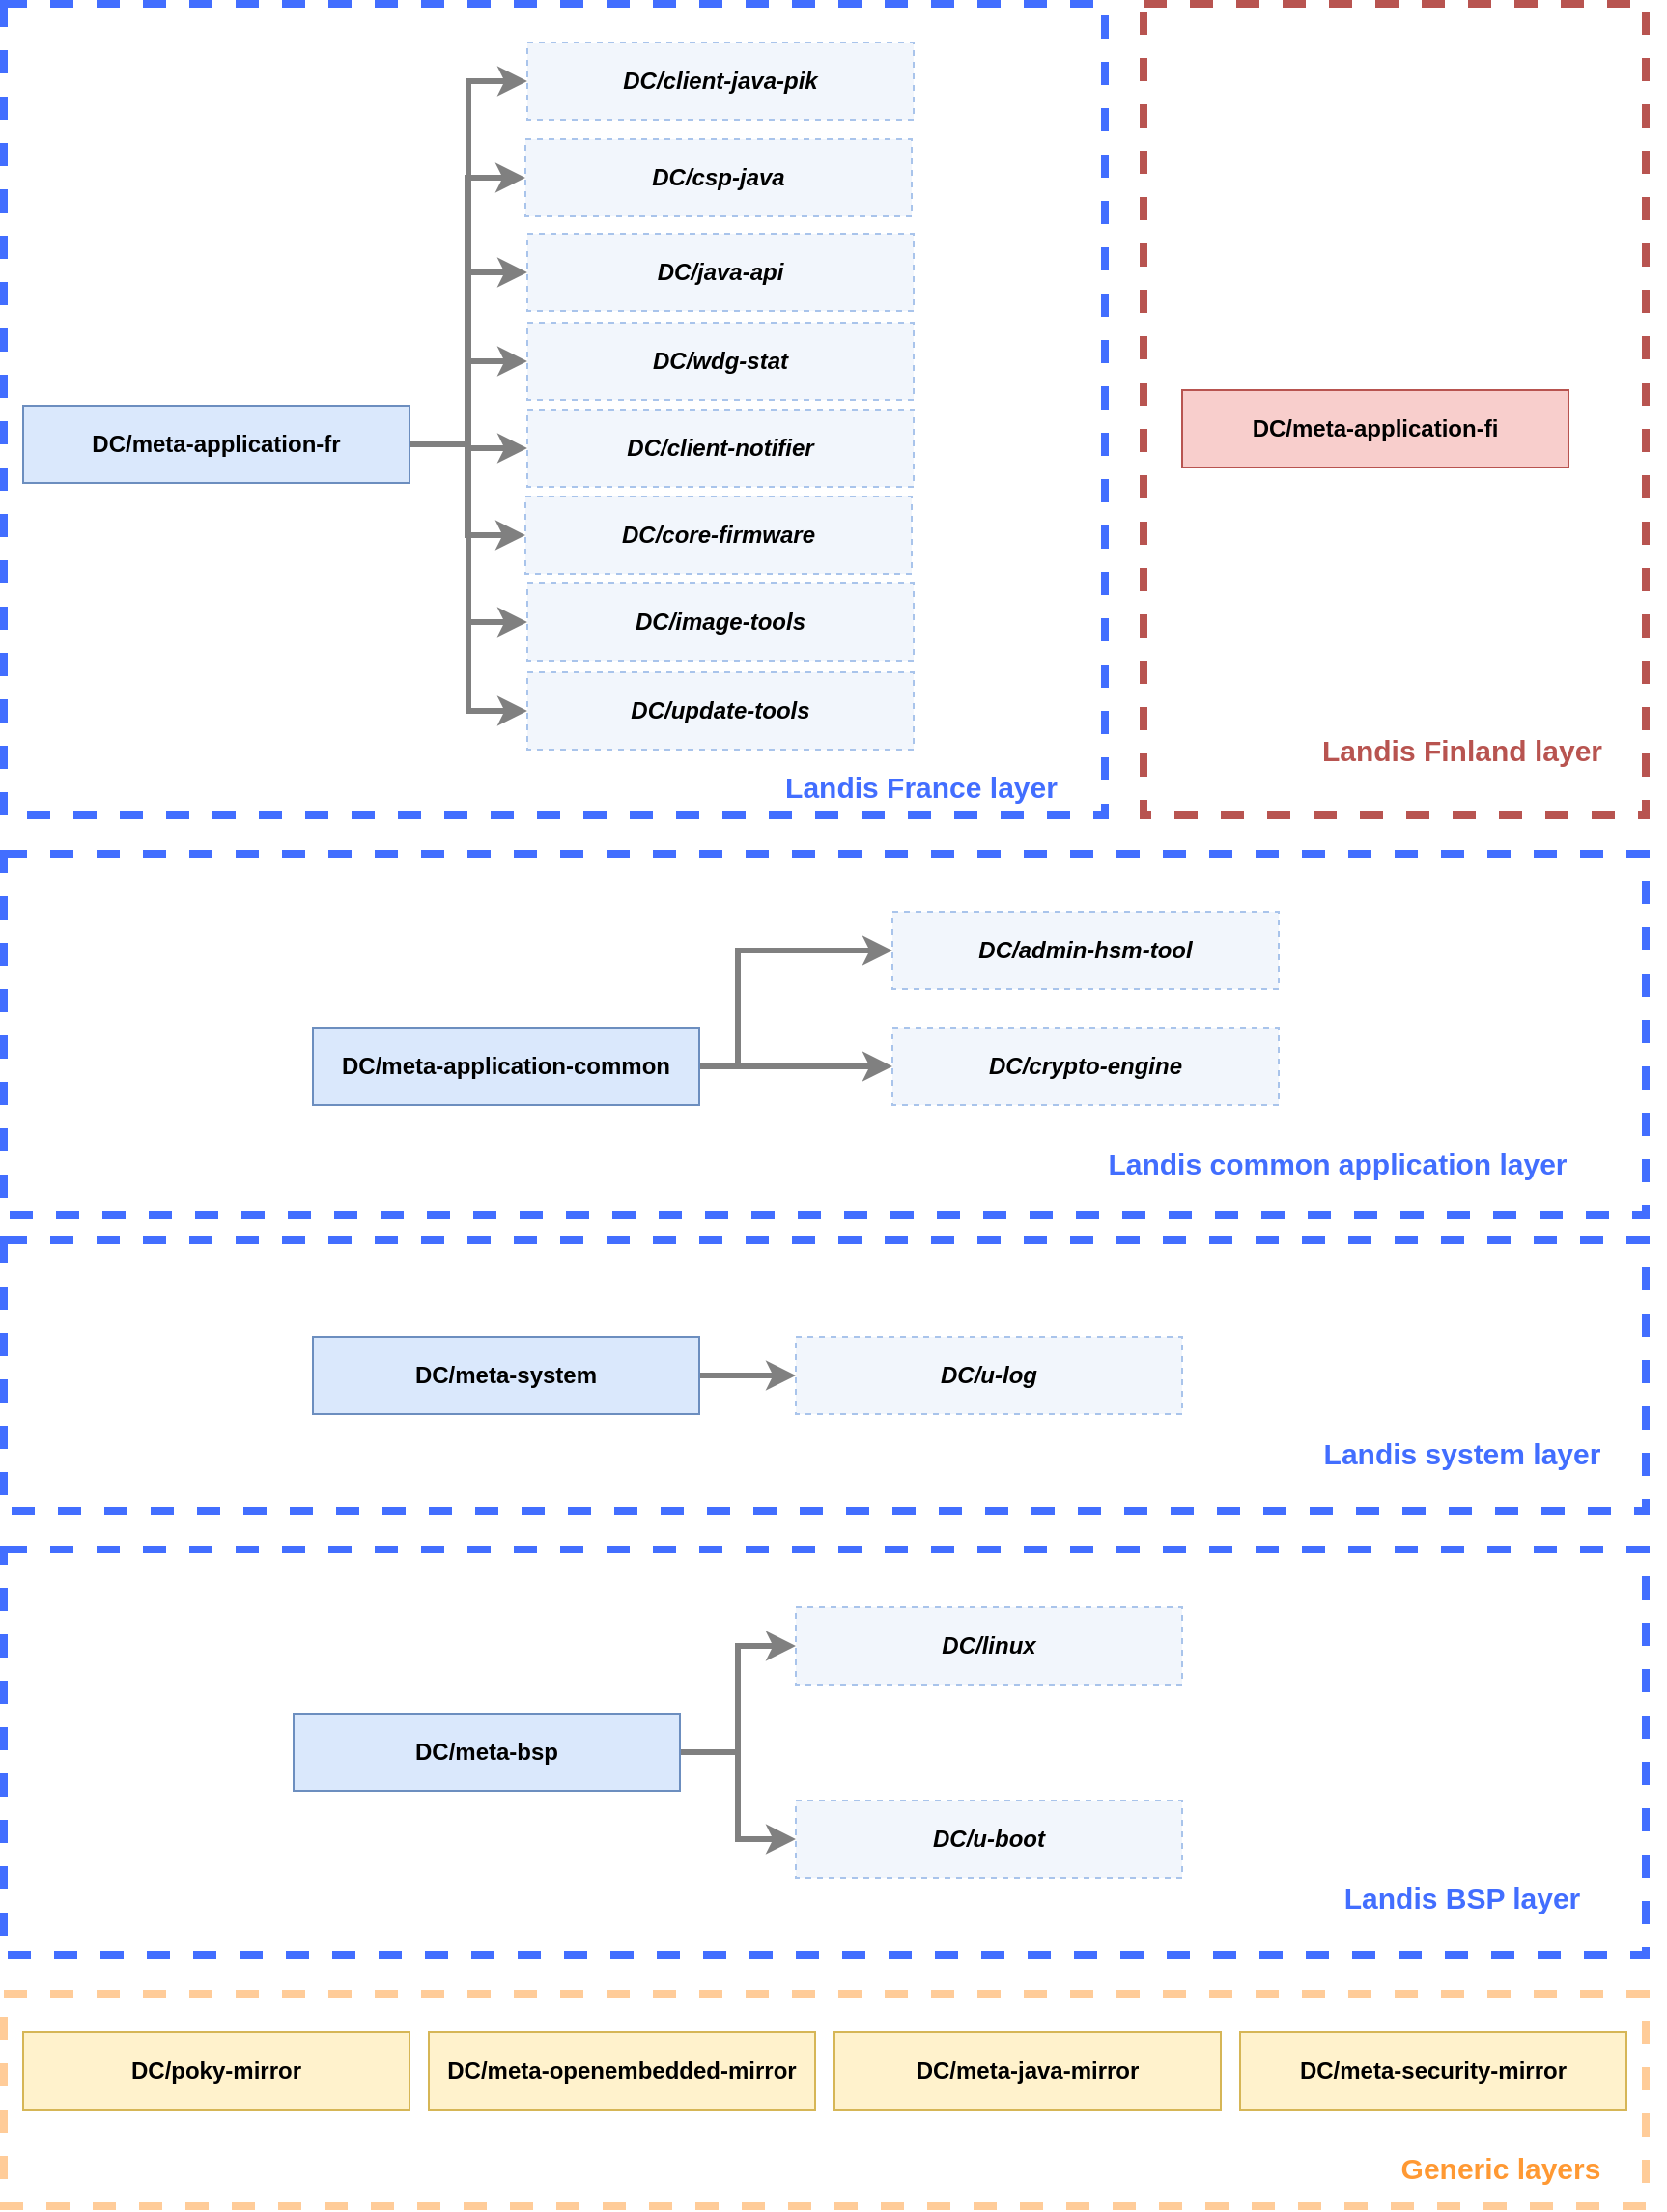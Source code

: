 <mxfile version="20.4.0" type="device"><diagram id="iYrBjFjFGtiYtrrSTTno" name="Page-1"><mxGraphModel dx="1421" dy="802" grid="1" gridSize="10" guides="1" tooltips="1" connect="1" arrows="1" fold="1" page="1" pageScale="1" pageWidth="1100" pageHeight="850" math="0" shadow="0"><root><mxCell id="0"/><mxCell id="1" parent="0"/><mxCell id="O3ol6Uzz1e6ZMDZqI7uI-6" value="" style="rounded=0;whiteSpace=wrap;html=1;fillColor=none;dashed=1;strokeWidth=4;strokeColor=#FFCC99;" parent="1" vertex="1"><mxGeometry x="120" y="1050" width="850" height="110" as="geometry"/></mxCell><mxCell id="O3ol6Uzz1e6ZMDZqI7uI-20" value="" style="rounded=0;whiteSpace=wrap;html=1;fillColor=none;dashed=1;strokeWidth=4;strokeColor=#426EFF;" parent="1" vertex="1"><mxGeometry x="120" y="820" width="850" height="210" as="geometry"/></mxCell><mxCell id="O3ol6Uzz1e6ZMDZqI7uI-1" value="&lt;b&gt;DC/poky-mirror&lt;/b&gt;" style="rounded=0;whiteSpace=wrap;html=1;fillColor=#fff2cc;strokeColor=#d6b656;" parent="1" vertex="1"><mxGeometry x="130" y="1070" width="200" height="40" as="geometry"/></mxCell><mxCell id="O3ol6Uzz1e6ZMDZqI7uI-2" value="&lt;b&gt;DC/meta-openembedded-mirror&lt;/b&gt;" style="rounded=0;whiteSpace=wrap;html=1;fillColor=#fff2cc;strokeColor=#d6b656;" parent="1" vertex="1"><mxGeometry x="340" y="1070" width="200" height="40" as="geometry"/></mxCell><mxCell id="O3ol6Uzz1e6ZMDZqI7uI-3" value="&lt;b&gt;DC/meta-java-mirror&lt;/b&gt;" style="rounded=0;whiteSpace=wrap;html=1;fillColor=#fff2cc;strokeColor=#d6b656;" parent="1" vertex="1"><mxGeometry x="550" y="1070" width="200" height="40" as="geometry"/></mxCell><mxCell id="O3ol6Uzz1e6ZMDZqI7uI-5" value="&lt;b&gt;DC/meta-security-mirror&lt;/b&gt;" style="rounded=0;whiteSpace=wrap;html=1;fillColor=#fff2cc;strokeColor=#d6b656;" parent="1" vertex="1"><mxGeometry x="760" y="1070" width="200" height="40" as="geometry"/></mxCell><mxCell id="O3ol6Uzz1e6ZMDZqI7uI-7" value="&lt;font style=&quot;font-size: 15px;&quot;&gt;&lt;b&gt;Generic layers&lt;br&gt;&lt;/b&gt;&lt;/font&gt;" style="text;html=1;strokeColor=none;fillColor=none;align=center;verticalAlign=middle;whiteSpace=wrap;rounded=0;dashed=1;strokeWidth=4;fontColor=#FF9933;" parent="1" vertex="1"><mxGeometry x="810" y="1140" width="170" as="geometry"/></mxCell><mxCell id="O3ol6Uzz1e6ZMDZqI7uI-8" value="" style="rounded=0;whiteSpace=wrap;html=1;fillColor=none;dashed=1;strokeWidth=4;strokeColor=#426EFF;" parent="1" vertex="1"><mxGeometry x="120" y="660" width="850" height="140" as="geometry"/></mxCell><mxCell id="O3ol6Uzz1e6ZMDZqI7uI-11" style="edgeStyle=orthogonalEdgeStyle;rounded=0;orthogonalLoop=1;jettySize=auto;html=1;exitX=1;exitY=0.5;exitDx=0;exitDy=0;entryX=0;entryY=0.5;entryDx=0;entryDy=0;fontSize=15;strokeWidth=3;strokeColor=#808080;" parent="1" source="O3ol6Uzz1e6ZMDZqI7uI-9" target="O3ol6Uzz1e6ZMDZqI7uI-10" edge="1"><mxGeometry relative="1" as="geometry"/></mxCell><mxCell id="O3ol6Uzz1e6ZMDZqI7uI-13" style="edgeStyle=orthogonalEdgeStyle;rounded=0;orthogonalLoop=1;jettySize=auto;html=1;exitX=1;exitY=0.5;exitDx=0;exitDy=0;entryX=0;entryY=0.5;entryDx=0;entryDy=0;strokeWidth=3;fontSize=15;fontColor=#FF9933;strokeColor=#808080;" parent="1" source="O3ol6Uzz1e6ZMDZqI7uI-9" target="O3ol6Uzz1e6ZMDZqI7uI-12" edge="1"><mxGeometry relative="1" as="geometry"/></mxCell><mxCell id="O3ol6Uzz1e6ZMDZqI7uI-9" value="&lt;b&gt;DC/meta-bsp&lt;/b&gt;" style="rounded=0;whiteSpace=wrap;html=1;fillColor=#dae8fc;strokeColor=#6c8ebf;" parent="1" vertex="1"><mxGeometry x="270" y="905" width="200" height="40" as="geometry"/></mxCell><mxCell id="O3ol6Uzz1e6ZMDZqI7uI-10" value="&lt;b&gt;DC/linux&lt;/b&gt;" style="rounded=0;whiteSpace=wrap;html=1;fillColor=#F2F6FC;strokeColor=#A9C4EB;dashed=1;fontStyle=2" parent="1" vertex="1"><mxGeometry x="530" y="850" width="200" height="40" as="geometry"/></mxCell><mxCell id="O3ol6Uzz1e6ZMDZqI7uI-12" value="&lt;b&gt;DC/u-boot&lt;/b&gt;" style="rounded=0;whiteSpace=wrap;html=1;fillColor=#F2F6FC;strokeColor=#A9C4EB;fontStyle=2;dashed=1;" parent="1" vertex="1"><mxGeometry x="530" y="950" width="200" height="40" as="geometry"/></mxCell><mxCell id="O3ol6Uzz1e6ZMDZqI7uI-16" value="&lt;b style=&quot;font-size: 15px;&quot;&gt;&lt;font style=&quot;font-size: 15px;&quot; color=&quot;#426EFF&quot;&gt;Landis BSP layer&lt;br style=&quot;font-size: 15px;&quot;&gt;&lt;/font&gt;&lt;/b&gt;" style="text;html=1;strokeColor=none;fillColor=none;align=center;verticalAlign=middle;whiteSpace=wrap;rounded=0;dashed=1;strokeWidth=4;fontColor=#FF9933;fontSize=15;" parent="1" vertex="1"><mxGeometry x="790" y="1000" width="170" as="geometry"/></mxCell><mxCell id="O3ol6Uzz1e6ZMDZqI7uI-19" style="edgeStyle=orthogonalEdgeStyle;rounded=0;orthogonalLoop=1;jettySize=auto;html=1;strokeWidth=3;fontSize=15;fontColor=#426EFF;strokeColor=#808080;" parent="1" source="O3ol6Uzz1e6ZMDZqI7uI-17" target="O3ol6Uzz1e6ZMDZqI7uI-18" edge="1"><mxGeometry relative="1" as="geometry"/></mxCell><mxCell id="O3ol6Uzz1e6ZMDZqI7uI-17" value="&lt;b&gt;DC/meta-system&lt;/b&gt;" style="rounded=0;whiteSpace=wrap;html=1;fillColor=#dae8fc;strokeColor=#6c8ebf;" parent="1" vertex="1"><mxGeometry x="280" y="710" width="200" height="40" as="geometry"/></mxCell><mxCell id="O3ol6Uzz1e6ZMDZqI7uI-18" value="&lt;b&gt;DC/u-log&lt;/b&gt;&lt;font size=&quot;1&quot; color=&quot;#7ea6e0&quot;&gt;&lt;b&gt;&lt;br&gt;&lt;/b&gt;&lt;/font&gt;" style="rounded=0;whiteSpace=wrap;html=1;fillColor=#F2F6FC;strokeColor=#A9C4EB;fontStyle=2;dashed=1;" parent="1" vertex="1"><mxGeometry x="530" y="710" width="200" height="40" as="geometry"/></mxCell><mxCell id="O3ol6Uzz1e6ZMDZqI7uI-21" value="&lt;b style=&quot;font-size: 15px;&quot;&gt;&lt;font style=&quot;font-size: 15px;&quot; color=&quot;#426EFF&quot;&gt;Landis system layer&lt;br style=&quot;font-size: 15px;&quot;&gt;&lt;/font&gt;&lt;/b&gt;" style="text;html=1;strokeColor=none;fillColor=none;align=center;verticalAlign=middle;whiteSpace=wrap;rounded=0;dashed=1;strokeWidth=4;fontColor=#FF9933;fontSize=15;" parent="1" vertex="1"><mxGeometry x="790" y="770" width="170" as="geometry"/></mxCell><mxCell id="O3ol6Uzz1e6ZMDZqI7uI-22" value="" style="rounded=0;whiteSpace=wrap;html=1;fillColor=none;dashed=1;strokeWidth=4;strokeColor=#426EFF;" parent="1" vertex="1"><mxGeometry x="120" y="460" width="850" height="187" as="geometry"/></mxCell><mxCell id="O3ol6Uzz1e6ZMDZqI7uI-25" style="edgeStyle=orthogonalEdgeStyle;rounded=0;orthogonalLoop=1;jettySize=auto;html=1;exitX=1;exitY=0.5;exitDx=0;exitDy=0;strokeWidth=3;fontSize=15;fontColor=#426EFF;entryX=0;entryY=0.5;entryDx=0;entryDy=0;strokeColor=#808080;" parent="1" source="O3ol6Uzz1e6ZMDZqI7uI-23" target="O3ol6Uzz1e6ZMDZqI7uI-24" edge="1"><mxGeometry relative="1" as="geometry"><Array as="points"><mxPoint x="500" y="510"/></Array></mxGeometry></mxCell><mxCell id="O3ol6Uzz1e6ZMDZqI7uI-27" style="edgeStyle=orthogonalEdgeStyle;rounded=0;orthogonalLoop=1;jettySize=auto;html=1;exitX=1;exitY=0.5;exitDx=0;exitDy=0;strokeWidth=3;fontSize=15;fontColor=#426EFF;strokeColor=#808080;" parent="1" source="O3ol6Uzz1e6ZMDZqI7uI-23" target="O3ol6Uzz1e6ZMDZqI7uI-26" edge="1"><mxGeometry relative="1" as="geometry"/></mxCell><mxCell id="O3ol6Uzz1e6ZMDZqI7uI-23" value="&lt;b&gt;DC/meta-application-common&lt;/b&gt;" style="rounded=0;whiteSpace=wrap;html=1;fillColor=#dae8fc;strokeColor=#6c8ebf;" parent="1" vertex="1"><mxGeometry x="280" y="550" width="200" height="40" as="geometry"/></mxCell><mxCell id="O3ol6Uzz1e6ZMDZqI7uI-24" value="&lt;b&gt;DC/admin-hsm-tool&lt;/b&gt;&lt;font size=&quot;1&quot; color=&quot;#7ea6e0&quot;&gt;&lt;b&gt;&lt;br&gt;&lt;/b&gt;&lt;/font&gt;" style="rounded=0;whiteSpace=wrap;html=1;fillColor=#F2F6FC;strokeColor=#A9C4EB;fontStyle=2;dashed=1;" parent="1" vertex="1"><mxGeometry x="580" y="490" width="200" height="40" as="geometry"/></mxCell><mxCell id="O3ol6Uzz1e6ZMDZqI7uI-26" value="&lt;b&gt;DC/crypto-engine&lt;/b&gt;" style="rounded=0;whiteSpace=wrap;html=1;fillColor=#F2F6FC;strokeColor=#A9C4EB;fontStyle=2;dashed=1;" parent="1" vertex="1"><mxGeometry x="580" y="550" width="200" height="40" as="geometry"/></mxCell><mxCell id="O3ol6Uzz1e6ZMDZqI7uI-28" value="&lt;b style=&quot;font-size: 15px;&quot;&gt;&lt;font style=&quot;font-size: 15px;&quot; color=&quot;#426EFF&quot;&gt;Landis common application layer&lt;br style=&quot;font-size: 15px;&quot;&gt;&lt;/font&gt;&lt;/b&gt;" style="text;html=1;strokeColor=none;fillColor=none;align=center;verticalAlign=middle;rounded=0;dashed=1;strokeWidth=4;fontColor=#FF9933;fontSize=15;" parent="1" vertex="1"><mxGeometry x="780" y="600" width="60" height="40" as="geometry"/></mxCell><mxCell id="O3ol6Uzz1e6ZMDZqI7uI-30" value="" style="rounded=0;whiteSpace=wrap;html=1;fillColor=none;dashed=1;strokeWidth=4;strokeColor=#426EFF;" parent="1" vertex="1"><mxGeometry x="120" y="20" width="570" height="420" as="geometry"/></mxCell><mxCell id="O3ol6Uzz1e6ZMDZqI7uI-39" style="edgeStyle=orthogonalEdgeStyle;rounded=0;orthogonalLoop=1;jettySize=auto;html=1;exitX=1;exitY=0.5;exitDx=0;exitDy=0;entryX=0;entryY=0.5;entryDx=0;entryDy=0;strokeWidth=3;fontSize=15;fontColor=#426EFF;strokeColor=#808080;" parent="1" source="O3ol6Uzz1e6ZMDZqI7uI-31" target="O3ol6Uzz1e6ZMDZqI7uI-32" edge="1"><mxGeometry relative="1" as="geometry"/></mxCell><mxCell id="O3ol6Uzz1e6ZMDZqI7uI-40" style="edgeStyle=orthogonalEdgeStyle;rounded=0;orthogonalLoop=1;jettySize=auto;html=1;exitX=1;exitY=0.5;exitDx=0;exitDy=0;entryX=0;entryY=0.5;entryDx=0;entryDy=0;strokeWidth=3;fontSize=15;fontColor=#426EFF;strokeColor=#808080;" parent="1" source="O3ol6Uzz1e6ZMDZqI7uI-31" target="O3ol6Uzz1e6ZMDZqI7uI-33" edge="1"><mxGeometry relative="1" as="geometry"/></mxCell><mxCell id="O3ol6Uzz1e6ZMDZqI7uI-41" style="edgeStyle=orthogonalEdgeStyle;rounded=0;orthogonalLoop=1;jettySize=auto;html=1;exitX=1;exitY=0.5;exitDx=0;exitDy=0;entryX=0;entryY=0.5;entryDx=0;entryDy=0;strokeWidth=3;fontSize=15;fontColor=#426EFF;strokeColor=#808080;" parent="1" source="O3ol6Uzz1e6ZMDZqI7uI-31" target="O3ol6Uzz1e6ZMDZqI7uI-34" edge="1"><mxGeometry relative="1" as="geometry"/></mxCell><mxCell id="O3ol6Uzz1e6ZMDZqI7uI-42" style="edgeStyle=orthogonalEdgeStyle;rounded=0;orthogonalLoop=1;jettySize=auto;html=1;exitX=1;exitY=0.5;exitDx=0;exitDy=0;strokeWidth=3;fontSize=15;fontColor=#426EFF;strokeColor=#808080;" parent="1" source="O3ol6Uzz1e6ZMDZqI7uI-31" target="O3ol6Uzz1e6ZMDZqI7uI-35" edge="1"><mxGeometry relative="1" as="geometry"/></mxCell><mxCell id="O3ol6Uzz1e6ZMDZqI7uI-43" style="edgeStyle=orthogonalEdgeStyle;rounded=0;orthogonalLoop=1;jettySize=auto;html=1;exitX=1;exitY=0.5;exitDx=0;exitDy=0;entryX=0;entryY=0.5;entryDx=0;entryDy=0;strokeWidth=3;fontSize=15;fontColor=#426EFF;strokeColor=#808080;" parent="1" source="O3ol6Uzz1e6ZMDZqI7uI-31" target="O3ol6Uzz1e6ZMDZqI7uI-36" edge="1"><mxGeometry relative="1" as="geometry"/></mxCell><mxCell id="O3ol6Uzz1e6ZMDZqI7uI-44" style="edgeStyle=orthogonalEdgeStyle;rounded=0;orthogonalLoop=1;jettySize=auto;html=1;exitX=1;exitY=0.5;exitDx=0;exitDy=0;entryX=0;entryY=0.5;entryDx=0;entryDy=0;strokeWidth=3;fontSize=15;fontColor=#426EFF;strokeColor=#808080;" parent="1" source="O3ol6Uzz1e6ZMDZqI7uI-31" target="O3ol6Uzz1e6ZMDZqI7uI-37" edge="1"><mxGeometry relative="1" as="geometry"/></mxCell><mxCell id="O3ol6Uzz1e6ZMDZqI7uI-45" style="edgeStyle=orthogonalEdgeStyle;rounded=0;orthogonalLoop=1;jettySize=auto;html=1;exitX=1;exitY=0.5;exitDx=0;exitDy=0;entryX=0;entryY=0.5;entryDx=0;entryDy=0;strokeWidth=3;fontSize=15;fontColor=#426EFF;strokeColor=#808080;" parent="1" source="O3ol6Uzz1e6ZMDZqI7uI-31" target="O3ol6Uzz1e6ZMDZqI7uI-38" edge="1"><mxGeometry relative="1" as="geometry"/></mxCell><mxCell id="cGC_TMpBdk247T6njZGE-2" style="edgeStyle=orthogonalEdgeStyle;rounded=0;orthogonalLoop=1;jettySize=auto;html=1;exitX=1;exitY=0.5;exitDx=0;exitDy=0;entryX=0;entryY=0.5;entryDx=0;entryDy=0;strokeWidth=3;strokeColor=#808080;" parent="1" source="O3ol6Uzz1e6ZMDZqI7uI-31" target="cGC_TMpBdk247T6njZGE-1" edge="1"><mxGeometry relative="1" as="geometry"/></mxCell><mxCell id="O3ol6Uzz1e6ZMDZqI7uI-31" value="&lt;b&gt;DC/meta-application-fr&lt;/b&gt;" style="rounded=0;whiteSpace=wrap;html=1;fillColor=#dae8fc;strokeColor=#6c8ebf;" parent="1" vertex="1"><mxGeometry x="130" y="228" width="200" height="40" as="geometry"/></mxCell><mxCell id="O3ol6Uzz1e6ZMDZqI7uI-32" value="&lt;div style=&quot;text-align: justify;&quot;&gt;&lt;b style=&quot;background-color: initial;&quot;&gt;DC/client-java-pik&lt;/b&gt;&lt;/div&gt;" style="rounded=0;whiteSpace=wrap;html=1;fillColor=#F2F6FC;strokeColor=#A9C4EB;fontStyle=2;dashed=1;" parent="1" vertex="1"><mxGeometry x="391" y="40" width="200" height="40" as="geometry"/></mxCell><mxCell id="O3ol6Uzz1e6ZMDZqI7uI-33" value="&lt;b&gt;DC/java-api&lt;/b&gt;&lt;b&gt;&lt;font color=&quot;#7ea6e0&quot;&gt;&lt;br&gt;&lt;/font&gt;&lt;/b&gt;" style="rounded=0;whiteSpace=wrap;html=1;fillColor=#F2F6FC;strokeColor=#A9C4EB;fontStyle=2;dashed=1;" parent="1" vertex="1"><mxGeometry x="391" y="139" width="200" height="40" as="geometry"/></mxCell><mxCell id="O3ol6Uzz1e6ZMDZqI7uI-34" value="&lt;b&gt;DC/wdg-stat&lt;/b&gt;" style="rounded=0;whiteSpace=wrap;html=1;fillColor=#F2F6FC;strokeColor=#A9C4EB;fontStyle=2;dashed=1;" parent="1" vertex="1"><mxGeometry x="391" y="185" width="200" height="40" as="geometry"/></mxCell><mxCell id="O3ol6Uzz1e6ZMDZqI7uI-35" value="&lt;b&gt;DC/client-notifier&lt;/b&gt;" style="rounded=0;whiteSpace=wrap;html=1;fillColor=#F2F6FC;strokeColor=#A9C4EB;fontStyle=2;dashed=1;" parent="1" vertex="1"><mxGeometry x="391" y="230" width="200" height="40" as="geometry"/></mxCell><mxCell id="O3ol6Uzz1e6ZMDZqI7uI-36" value="&lt;b&gt;DC/core-firmware&lt;/b&gt;" style="rounded=0;whiteSpace=wrap;html=1;fillColor=#F2F6FC;strokeColor=#A9C4EB;fontStyle=2;dashed=1;" parent="1" vertex="1"><mxGeometry x="390" y="275" width="200" height="40" as="geometry"/></mxCell><mxCell id="O3ol6Uzz1e6ZMDZqI7uI-37" value="&lt;b&gt;DC/image-tools&lt;/b&gt;" style="rounded=0;whiteSpace=wrap;html=1;fillColor=#F2F6FC;strokeColor=#A9C4EB;fontStyle=2;dashed=1;" parent="1" vertex="1"><mxGeometry x="391" y="320" width="200" height="40" as="geometry"/></mxCell><mxCell id="O3ol6Uzz1e6ZMDZqI7uI-38" value="&lt;b&gt;DC/update-tools&lt;/b&gt;" style="rounded=0;whiteSpace=wrap;html=1;fillColor=#F2F6FC;strokeColor=#A9C4EB;fontStyle=2;dashed=1;" parent="1" vertex="1"><mxGeometry x="391" y="366" width="200" height="40" as="geometry"/></mxCell><mxCell id="O3ol6Uzz1e6ZMDZqI7uI-47" value="&lt;b style=&quot;font-size: 15px;&quot;&gt;&lt;font style=&quot;font-size: 15px;&quot; color=&quot;#426EFF&quot;&gt;Landis France layer&lt;br style=&quot;font-size: 15px;&quot;&gt;&lt;/font&gt;&lt;/b&gt;" style="text;html=1;strokeColor=none;fillColor=none;align=center;verticalAlign=middle;whiteSpace=wrap;rounded=0;dashed=1;strokeWidth=4;fontColor=#FF9933;fontSize=15;" parent="1" vertex="1"><mxGeometry x="510" y="425" width="170" as="geometry"/></mxCell><mxCell id="O3ol6Uzz1e6ZMDZqI7uI-48" value="&lt;b&gt;DC/meta-application-fi&lt;/b&gt;" style="rounded=0;whiteSpace=wrap;html=1;fillColor=#f8cecc;strokeColor=#b85450;" parent="1" vertex="1"><mxGeometry x="730" y="220" width="200" height="40" as="geometry"/></mxCell><mxCell id="O3ol6Uzz1e6ZMDZqI7uI-49" value="&lt;b style=&quot;font-size: 15px;&quot;&gt;&lt;font style=&quot;font-size: 15px;&quot;&gt;Landis Finland layer&lt;br&gt;&lt;/font&gt;&lt;/b&gt;" style="text;html=1;strokeColor=none;fillColor=none;align=center;verticalAlign=middle;whiteSpace=wrap;rounded=0;dashed=1;strokeWidth=4;fontColor=#B85450;fontSize=15;" parent="1" vertex="1"><mxGeometry x="790" y="406" width="170" as="geometry"/></mxCell><mxCell id="O3ol6Uzz1e6ZMDZqI7uI-50" value="" style="rounded=0;whiteSpace=wrap;html=1;fillColor=none;dashed=1;strokeWidth=4;strokeColor=#B85450;" parent="1" vertex="1"><mxGeometry x="710" y="20" width="260" height="420" as="geometry"/></mxCell><mxCell id="cGC_TMpBdk247T6njZGE-1" value="&lt;b&gt;DC/csp-java&lt;/b&gt;" style="rounded=0;whiteSpace=wrap;html=1;fillColor=#F2F6FC;strokeColor=#A9C4EB;fontStyle=2;dashed=1;" parent="1" vertex="1"><mxGeometry x="390" y="90" width="200" height="40" as="geometry"/></mxCell></root></mxGraphModel></diagram></mxfile>